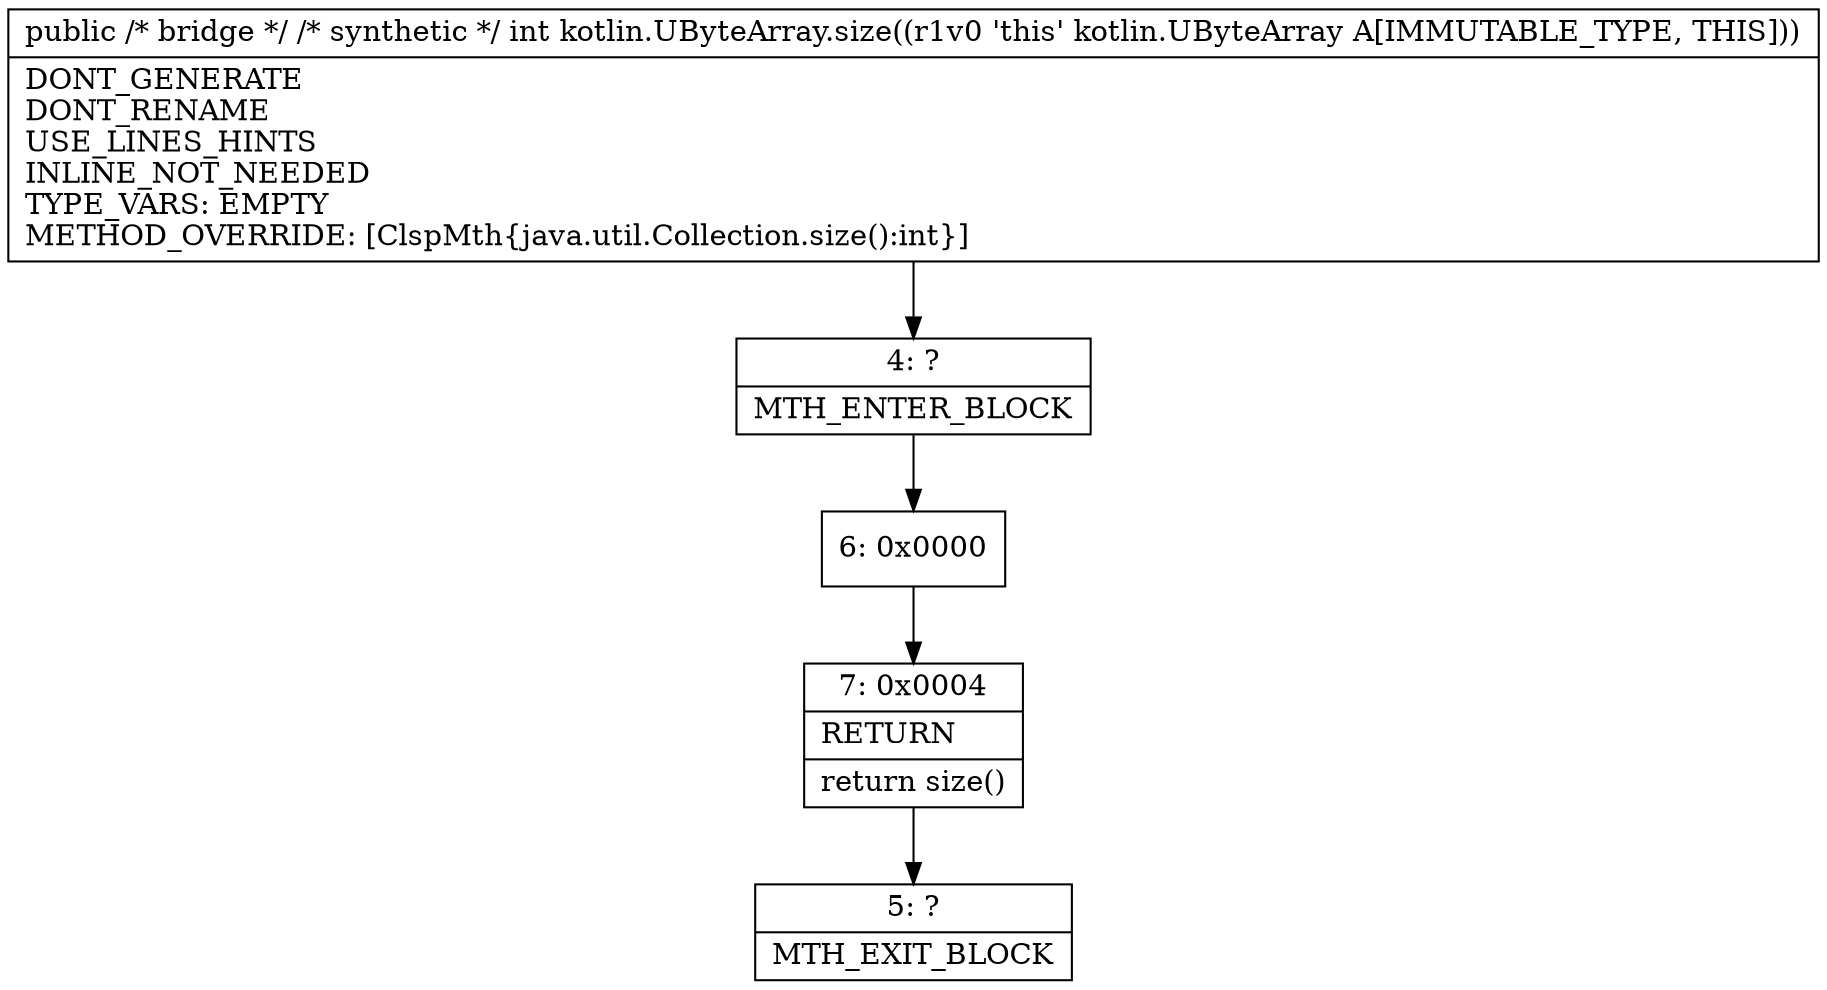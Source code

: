 digraph "CFG forkotlin.UByteArray.size()I" {
Node_4 [shape=record,label="{4\:\ ?|MTH_ENTER_BLOCK\l}"];
Node_6 [shape=record,label="{6\:\ 0x0000}"];
Node_7 [shape=record,label="{7\:\ 0x0004|RETURN\l|return size()\l}"];
Node_5 [shape=record,label="{5\:\ ?|MTH_EXIT_BLOCK\l}"];
MethodNode[shape=record,label="{public \/* bridge *\/ \/* synthetic *\/ int kotlin.UByteArray.size((r1v0 'this' kotlin.UByteArray A[IMMUTABLE_TYPE, THIS]))  | DONT_GENERATE\lDONT_RENAME\lUSE_LINES_HINTS\lINLINE_NOT_NEEDED\lTYPE_VARS: EMPTY\lMETHOD_OVERRIDE: [ClspMth\{java.util.Collection.size():int\}]\l}"];
MethodNode -> Node_4;Node_4 -> Node_6;
Node_6 -> Node_7;
Node_7 -> Node_5;
}

